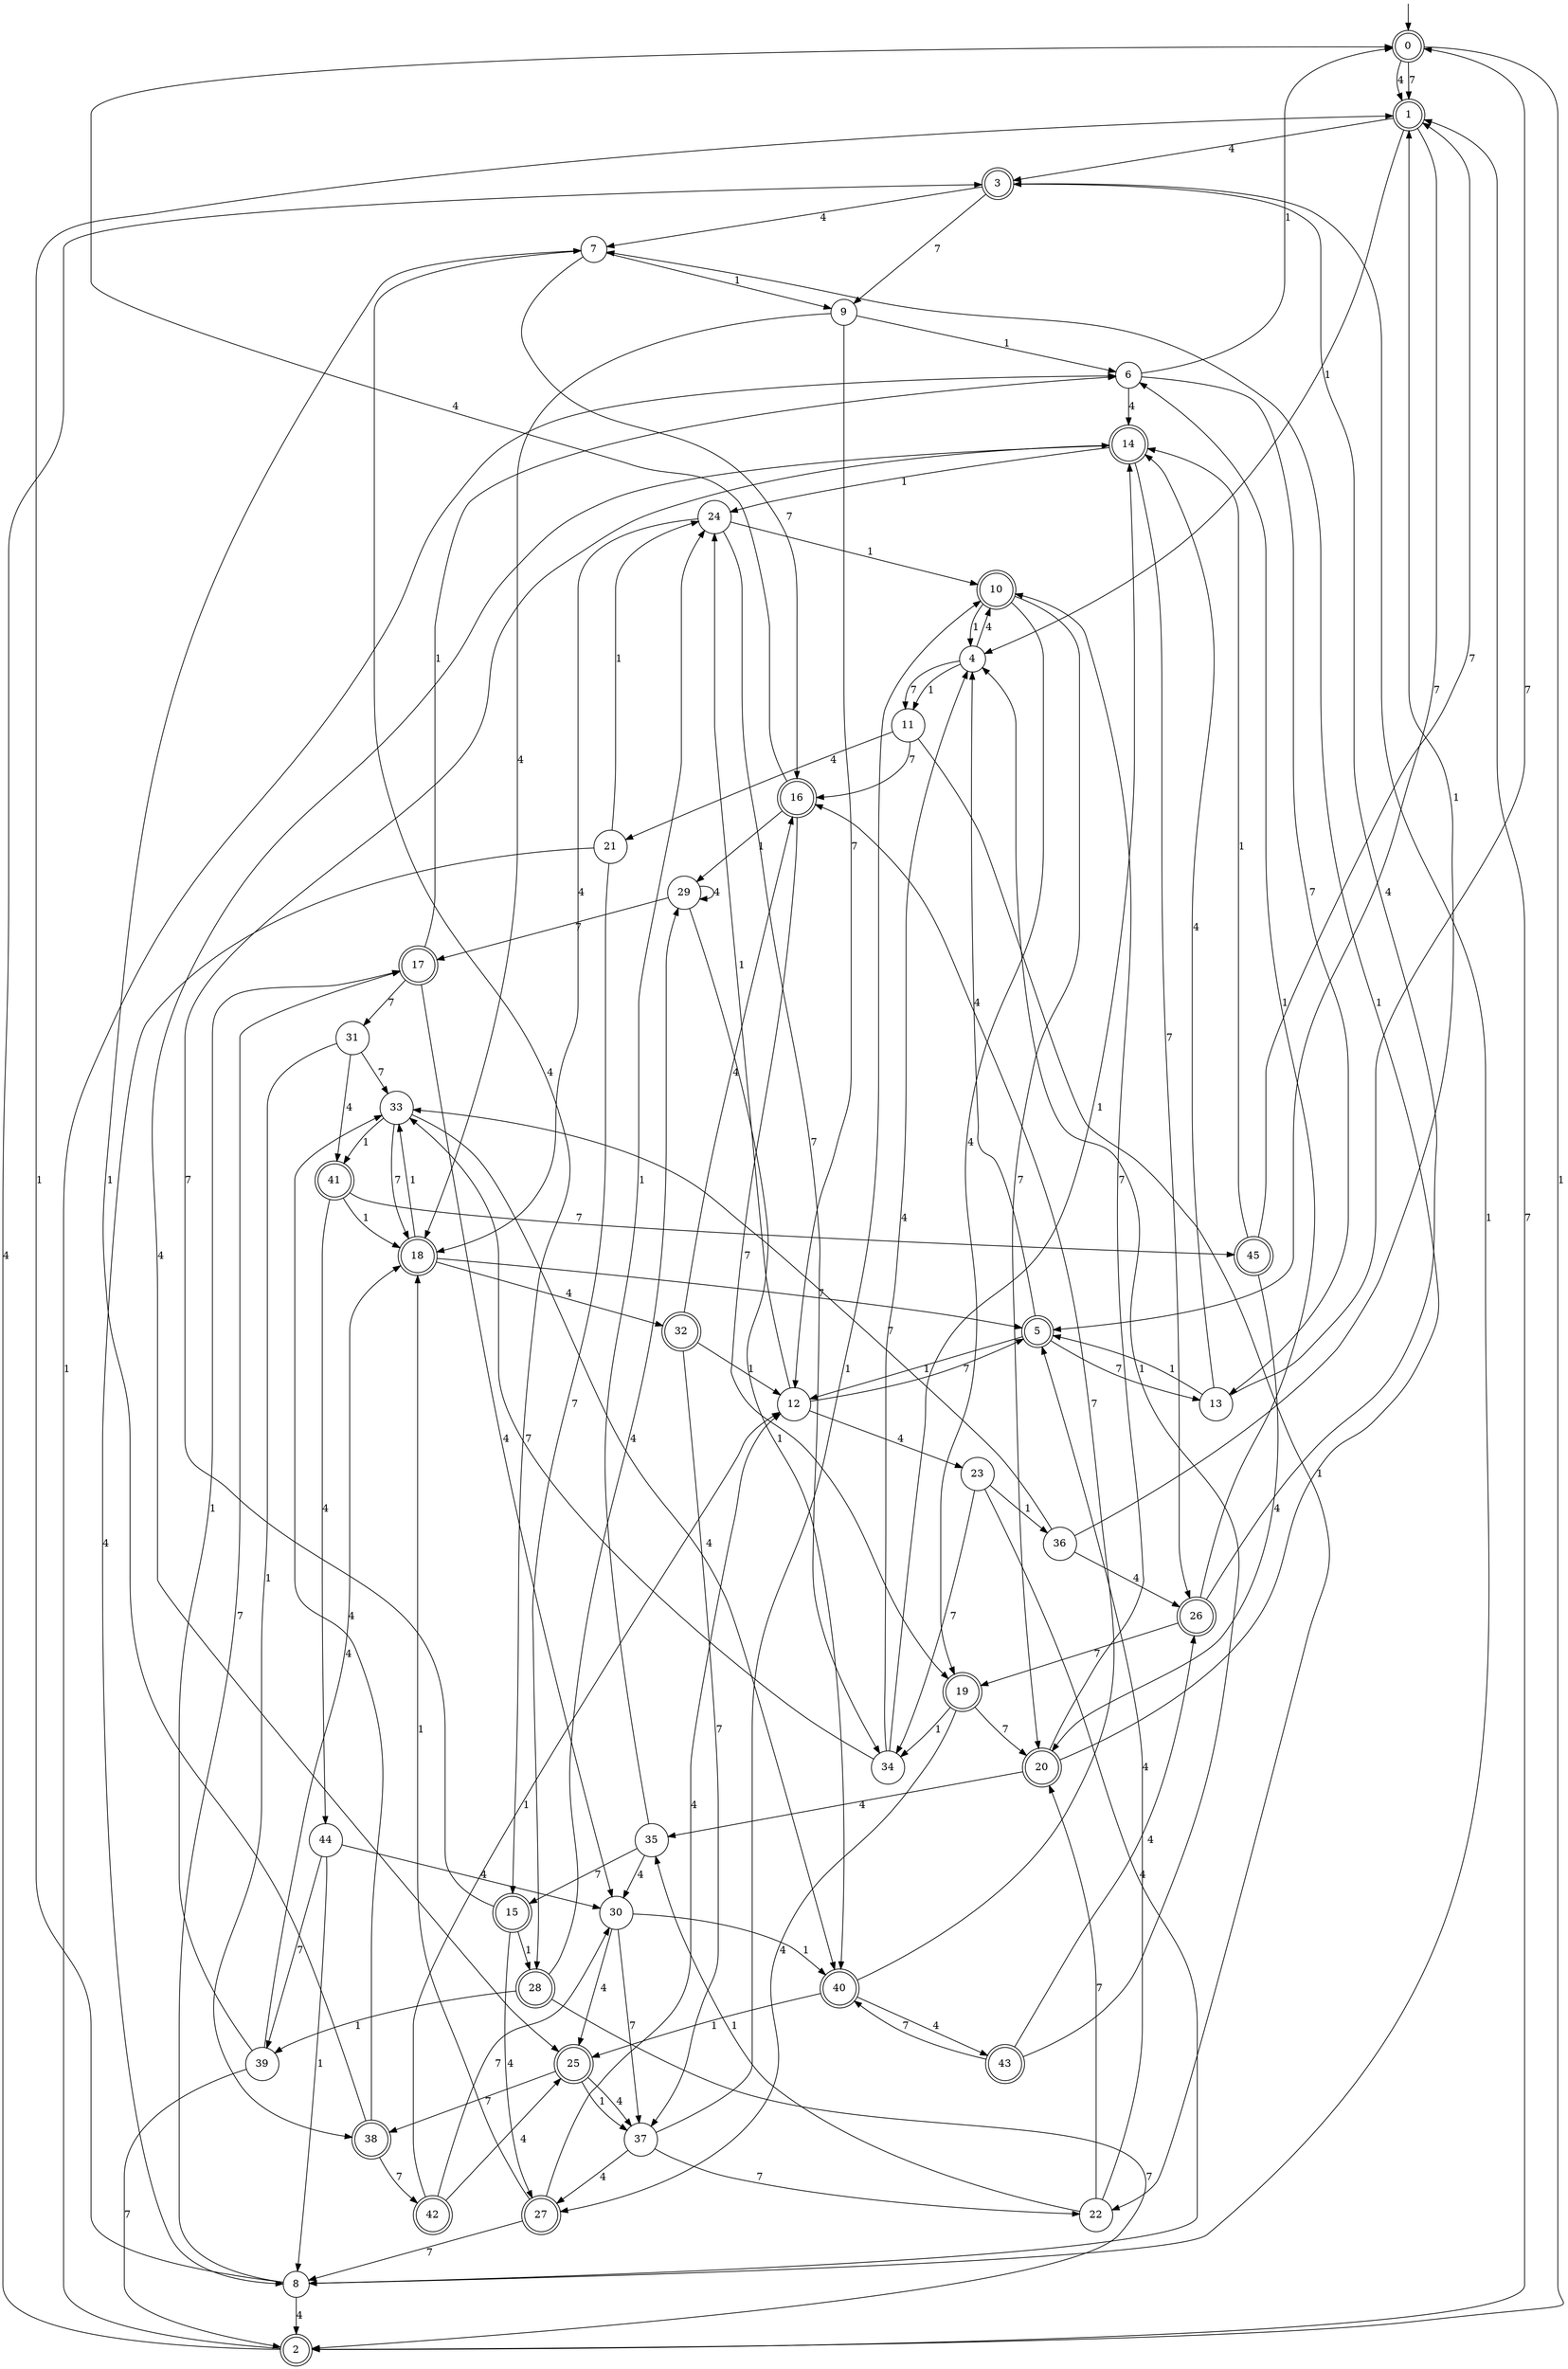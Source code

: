 digraph g {

	s0 [shape="doublecircle" label="0"];
	s1 [shape="doublecircle" label="1"];
	s2 [shape="doublecircle" label="2"];
	s3 [shape="doublecircle" label="3"];
	s4 [shape="circle" label="4"];
	s5 [shape="doublecircle" label="5"];
	s6 [shape="circle" label="6"];
	s7 [shape="circle" label="7"];
	s8 [shape="circle" label="8"];
	s9 [shape="circle" label="9"];
	s10 [shape="doublecircle" label="10"];
	s11 [shape="circle" label="11"];
	s12 [shape="circle" label="12"];
	s13 [shape="circle" label="13"];
	s14 [shape="doublecircle" label="14"];
	s15 [shape="doublecircle" label="15"];
	s16 [shape="doublecircle" label="16"];
	s17 [shape="doublecircle" label="17"];
	s18 [shape="doublecircle" label="18"];
	s19 [shape="doublecircle" label="19"];
	s20 [shape="doublecircle" label="20"];
	s21 [shape="circle" label="21"];
	s22 [shape="circle" label="22"];
	s23 [shape="circle" label="23"];
	s24 [shape="circle" label="24"];
	s25 [shape="doublecircle" label="25"];
	s26 [shape="doublecircle" label="26"];
	s27 [shape="doublecircle" label="27"];
	s28 [shape="doublecircle" label="28"];
	s29 [shape="circle" label="29"];
	s30 [shape="circle" label="30"];
	s31 [shape="circle" label="31"];
	s32 [shape="doublecircle" label="32"];
	s33 [shape="circle" label="33"];
	s34 [shape="circle" label="34"];
	s35 [shape="circle" label="35"];
	s36 [shape="circle" label="36"];
	s37 [shape="circle" label="37"];
	s38 [shape="doublecircle" label="38"];
	s39 [shape="circle" label="39"];
	s40 [shape="doublecircle" label="40"];
	s41 [shape="doublecircle" label="41"];
	s42 [shape="doublecircle" label="42"];
	s43 [shape="doublecircle" label="43"];
	s44 [shape="circle" label="44"];
	s45 [shape="doublecircle" label="45"];
	s0 -> s1 [label="4"];
	s0 -> s2 [label="1"];
	s0 -> s1 [label="7"];
	s1 -> s3 [label="4"];
	s1 -> s4 [label="1"];
	s1 -> s5 [label="7"];
	s2 -> s3 [label="4"];
	s2 -> s6 [label="1"];
	s2 -> s1 [label="7"];
	s3 -> s7 [label="4"];
	s3 -> s8 [label="1"];
	s3 -> s9 [label="7"];
	s4 -> s10 [label="4"];
	s4 -> s11 [label="1"];
	s4 -> s11 [label="7"];
	s5 -> s4 [label="4"];
	s5 -> s12 [label="1"];
	s5 -> s13 [label="7"];
	s6 -> s14 [label="4"];
	s6 -> s0 [label="1"];
	s6 -> s13 [label="7"];
	s7 -> s15 [label="4"];
	s7 -> s9 [label="1"];
	s7 -> s16 [label="7"];
	s8 -> s2 [label="4"];
	s8 -> s1 [label="1"];
	s8 -> s17 [label="7"];
	s9 -> s18 [label="4"];
	s9 -> s6 [label="1"];
	s9 -> s12 [label="7"];
	s10 -> s19 [label="4"];
	s10 -> s4 [label="1"];
	s10 -> s20 [label="7"];
	s11 -> s21 [label="4"];
	s11 -> s22 [label="1"];
	s11 -> s16 [label="7"];
	s12 -> s23 [label="4"];
	s12 -> s24 [label="1"];
	s12 -> s5 [label="7"];
	s13 -> s14 [label="4"];
	s13 -> s5 [label="1"];
	s13 -> s0 [label="7"];
	s14 -> s25 [label="4"];
	s14 -> s24 [label="1"];
	s14 -> s26 [label="7"];
	s15 -> s27 [label="4"];
	s15 -> s28 [label="1"];
	s15 -> s14 [label="7"];
	s16 -> s0 [label="4"];
	s16 -> s29 [label="1"];
	s16 -> s19 [label="7"];
	s17 -> s30 [label="4"];
	s17 -> s6 [label="1"];
	s17 -> s31 [label="7"];
	s18 -> s32 [label="4"];
	s18 -> s33 [label="1"];
	s18 -> s5 [label="7"];
	s19 -> s27 [label="4"];
	s19 -> s34 [label="1"];
	s19 -> s20 [label="7"];
	s20 -> s35 [label="4"];
	s20 -> s7 [label="1"];
	s20 -> s10 [label="7"];
	s21 -> s8 [label="4"];
	s21 -> s24 [label="1"];
	s21 -> s28 [label="7"];
	s22 -> s5 [label="4"];
	s22 -> s35 [label="1"];
	s22 -> s20 [label="7"];
	s23 -> s8 [label="4"];
	s23 -> s36 [label="1"];
	s23 -> s34 [label="7"];
	s24 -> s18 [label="4"];
	s24 -> s10 [label="1"];
	s24 -> s34 [label="7"];
	s25 -> s37 [label="4"];
	s25 -> s37 [label="1"];
	s25 -> s38 [label="7"];
	s26 -> s3 [label="4"];
	s26 -> s6 [label="1"];
	s26 -> s19 [label="7"];
	s27 -> s12 [label="4"];
	s27 -> s18 [label="1"];
	s27 -> s8 [label="7"];
	s28 -> s29 [label="4"];
	s28 -> s39 [label="1"];
	s28 -> s2 [label="7"];
	s29 -> s29 [label="4"];
	s29 -> s40 [label="1"];
	s29 -> s17 [label="7"];
	s30 -> s25 [label="4"];
	s30 -> s40 [label="1"];
	s30 -> s37 [label="7"];
	s31 -> s41 [label="4"];
	s31 -> s38 [label="1"];
	s31 -> s33 [label="7"];
	s32 -> s16 [label="4"];
	s32 -> s12 [label="1"];
	s32 -> s37 [label="7"];
	s33 -> s40 [label="4"];
	s33 -> s41 [label="1"];
	s33 -> s18 [label="7"];
	s34 -> s4 [label="4"];
	s34 -> s14 [label="1"];
	s34 -> s33 [label="7"];
	s35 -> s30 [label="4"];
	s35 -> s24 [label="1"];
	s35 -> s15 [label="7"];
	s36 -> s26 [label="4"];
	s36 -> s1 [label="1"];
	s36 -> s33 [label="7"];
	s37 -> s27 [label="4"];
	s37 -> s10 [label="1"];
	s37 -> s22 [label="7"];
	s38 -> s33 [label="4"];
	s38 -> s7 [label="1"];
	s38 -> s42 [label="7"];
	s39 -> s18 [label="4"];
	s39 -> s17 [label="1"];
	s39 -> s2 [label="7"];
	s40 -> s43 [label="4"];
	s40 -> s25 [label="1"];
	s40 -> s16 [label="7"];
	s41 -> s44 [label="4"];
	s41 -> s18 [label="1"];
	s41 -> s45 [label="7"];
	s42 -> s25 [label="4"];
	s42 -> s12 [label="1"];
	s42 -> s30 [label="7"];
	s43 -> s26 [label="4"];
	s43 -> s4 [label="1"];
	s43 -> s40 [label="7"];
	s44 -> s30 [label="4"];
	s44 -> s8 [label="1"];
	s44 -> s39 [label="7"];
	s45 -> s20 [label="4"];
	s45 -> s14 [label="1"];
	s45 -> s1 [label="7"];

__start0 [label="" shape="none" width="0" height="0"];
__start0 -> s0;

}
